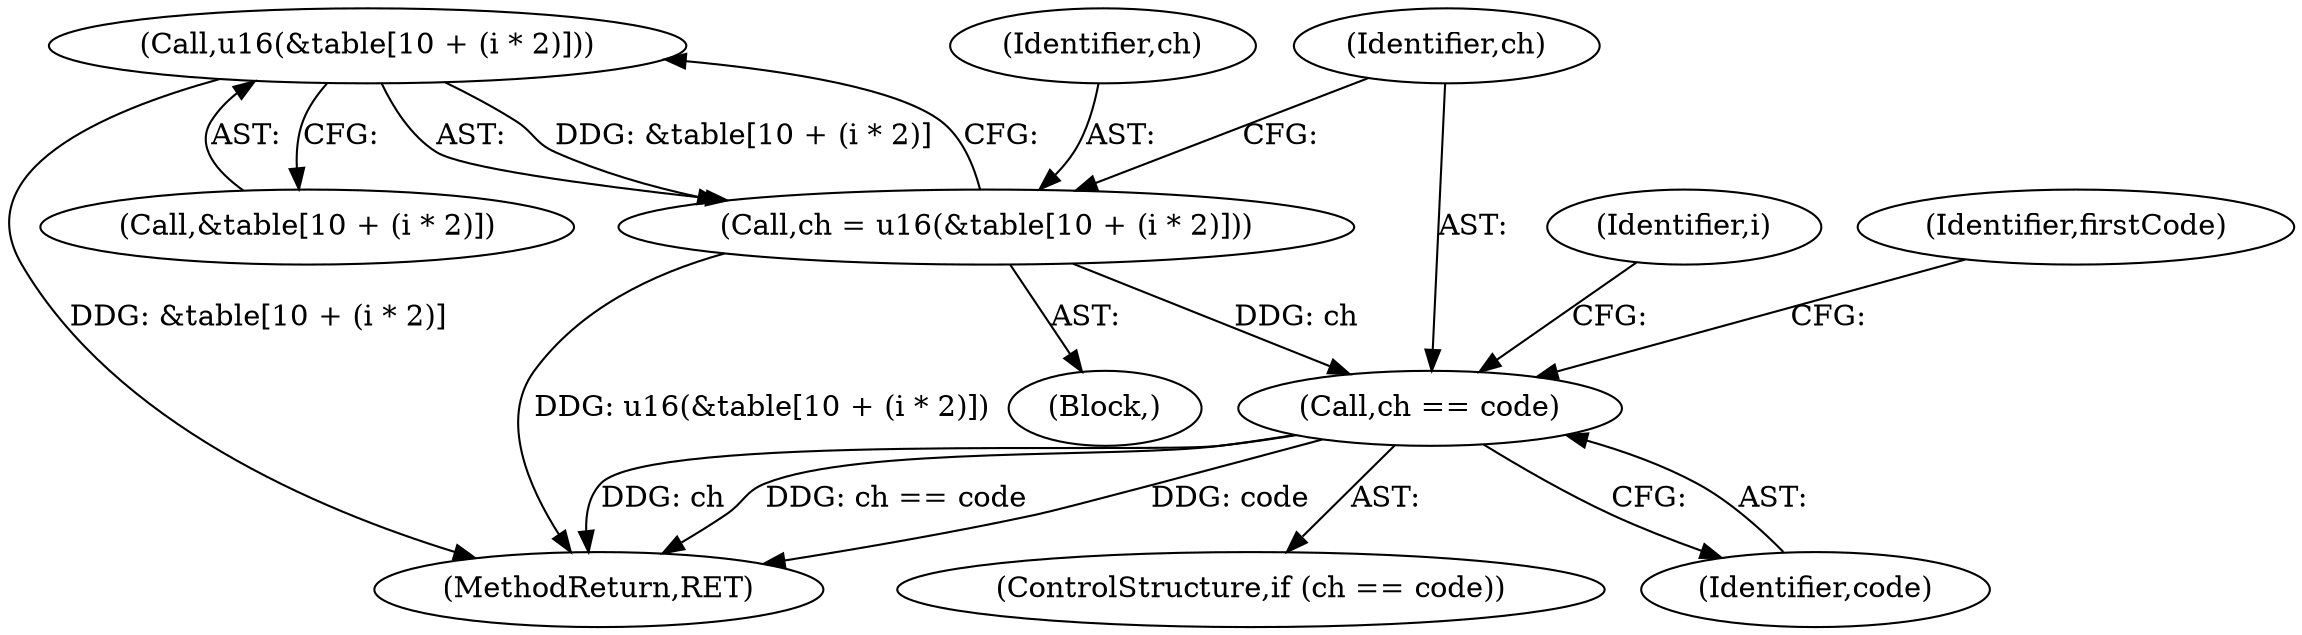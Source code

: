 digraph "0_ghostscript_961b10cdd71403072fb99401a45f3bef6ce53626@array" {
"1000708" [label="(Call,u16(&table[10 + (i * 2)]))"];
"1000706" [label="(Call,ch = u16(&table[10 + (i * 2)]))"];
"1000718" [label="(Call,ch == code)"];
"1000705" [label="(Block,)"];
"1000720" [label="(Identifier,code)"];
"1000818" [label="(MethodReturn,RET)"];
"1000709" [label="(Call,&table[10 + (i * 2)])"];
"1000704" [label="(Identifier,i)"];
"1000723" [label="(Identifier,firstCode)"];
"1000717" [label="(ControlStructure,if (ch == code))"];
"1000719" [label="(Identifier,ch)"];
"1000706" [label="(Call,ch = u16(&table[10 + (i * 2)]))"];
"1000708" [label="(Call,u16(&table[10 + (i * 2)]))"];
"1000718" [label="(Call,ch == code)"];
"1000707" [label="(Identifier,ch)"];
"1000708" -> "1000706"  [label="AST: "];
"1000708" -> "1000709"  [label="CFG: "];
"1000709" -> "1000708"  [label="AST: "];
"1000706" -> "1000708"  [label="CFG: "];
"1000708" -> "1000818"  [label="DDG: &table[10 + (i * 2)]"];
"1000708" -> "1000706"  [label="DDG: &table[10 + (i * 2)]"];
"1000706" -> "1000705"  [label="AST: "];
"1000707" -> "1000706"  [label="AST: "];
"1000719" -> "1000706"  [label="CFG: "];
"1000706" -> "1000818"  [label="DDG: u16(&table[10 + (i * 2)])"];
"1000706" -> "1000718"  [label="DDG: ch"];
"1000718" -> "1000717"  [label="AST: "];
"1000718" -> "1000720"  [label="CFG: "];
"1000719" -> "1000718"  [label="AST: "];
"1000720" -> "1000718"  [label="AST: "];
"1000723" -> "1000718"  [label="CFG: "];
"1000704" -> "1000718"  [label="CFG: "];
"1000718" -> "1000818"  [label="DDG: code"];
"1000718" -> "1000818"  [label="DDG: ch"];
"1000718" -> "1000818"  [label="DDG: ch == code"];
}

